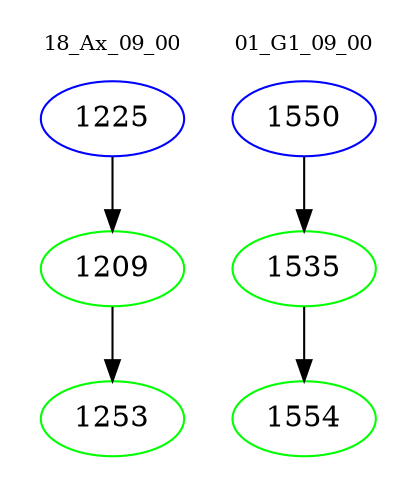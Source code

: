 digraph{
subgraph cluster_0 {
color = white
label = "18_Ax_09_00";
fontsize=10;
T0_1225 [label="1225", color="blue"]
T0_1225 -> T0_1209 [color="black"]
T0_1209 [label="1209", color="green"]
T0_1209 -> T0_1253 [color="black"]
T0_1253 [label="1253", color="green"]
}
subgraph cluster_1 {
color = white
label = "01_G1_09_00";
fontsize=10;
T1_1550 [label="1550", color="blue"]
T1_1550 -> T1_1535 [color="black"]
T1_1535 [label="1535", color="green"]
T1_1535 -> T1_1554 [color="black"]
T1_1554 [label="1554", color="green"]
}
}
